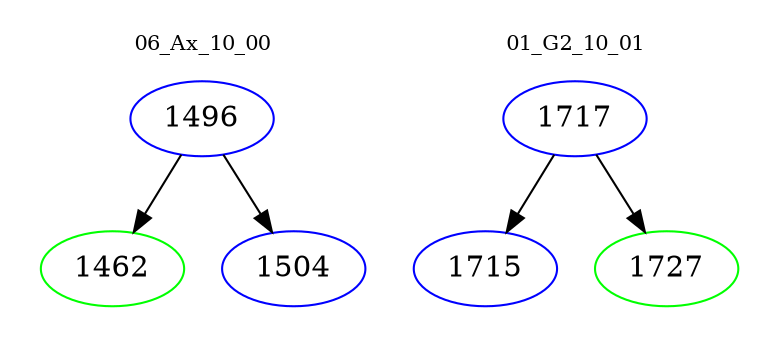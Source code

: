digraph{
subgraph cluster_0 {
color = white
label = "06_Ax_10_00";
fontsize=10;
T0_1496 [label="1496", color="blue"]
T0_1496 -> T0_1462 [color="black"]
T0_1462 [label="1462", color="green"]
T0_1496 -> T0_1504 [color="black"]
T0_1504 [label="1504", color="blue"]
}
subgraph cluster_1 {
color = white
label = "01_G2_10_01";
fontsize=10;
T1_1717 [label="1717", color="blue"]
T1_1717 -> T1_1715 [color="black"]
T1_1715 [label="1715", color="blue"]
T1_1717 -> T1_1727 [color="black"]
T1_1727 [label="1727", color="green"]
}
}
